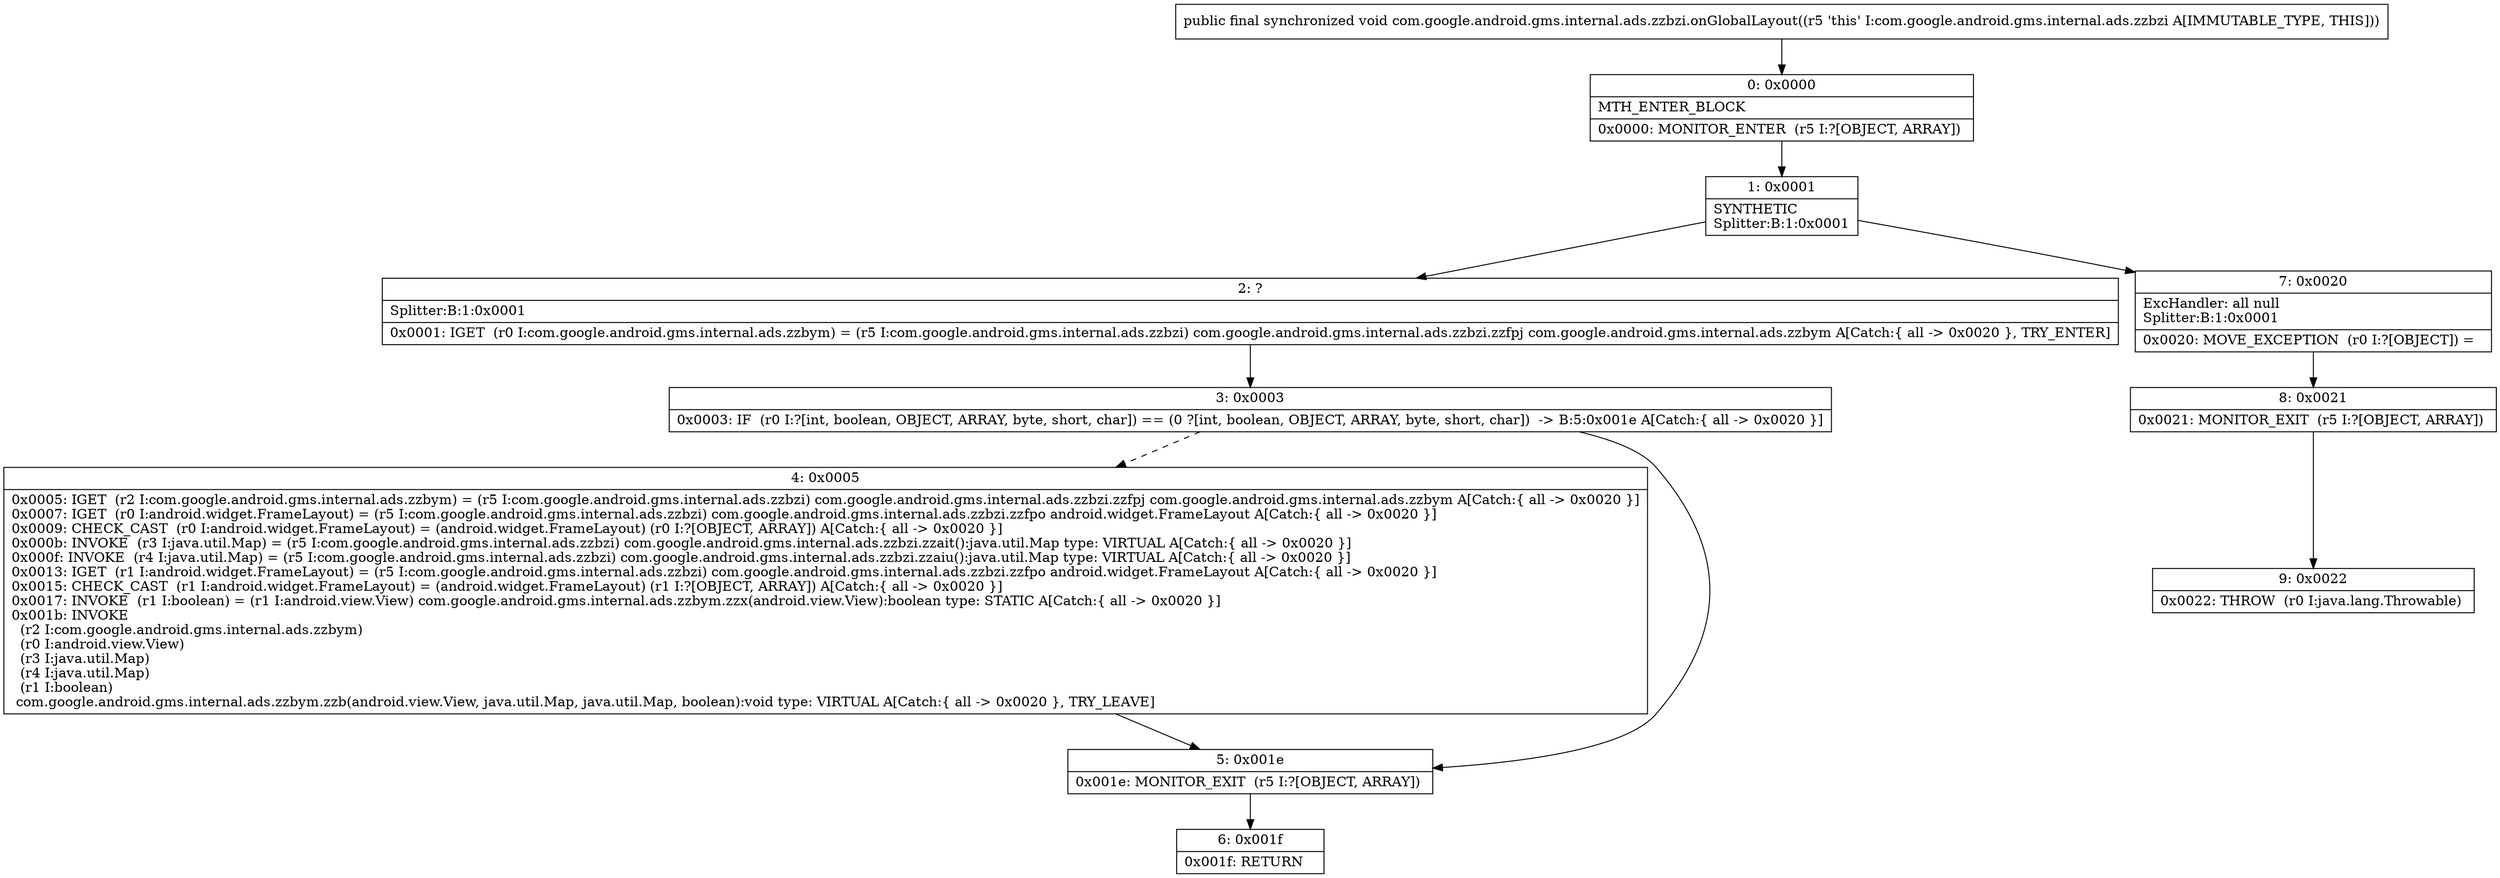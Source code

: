 digraph "CFG forcom.google.android.gms.internal.ads.zzbzi.onGlobalLayout()V" {
Node_0 [shape=record,label="{0\:\ 0x0000|MTH_ENTER_BLOCK\l|0x0000: MONITOR_ENTER  (r5 I:?[OBJECT, ARRAY]) \l}"];
Node_1 [shape=record,label="{1\:\ 0x0001|SYNTHETIC\lSplitter:B:1:0x0001\l}"];
Node_2 [shape=record,label="{2\:\ ?|Splitter:B:1:0x0001\l|0x0001: IGET  (r0 I:com.google.android.gms.internal.ads.zzbym) = (r5 I:com.google.android.gms.internal.ads.zzbzi) com.google.android.gms.internal.ads.zzbzi.zzfpj com.google.android.gms.internal.ads.zzbym A[Catch:\{ all \-\> 0x0020 \}, TRY_ENTER]\l}"];
Node_3 [shape=record,label="{3\:\ 0x0003|0x0003: IF  (r0 I:?[int, boolean, OBJECT, ARRAY, byte, short, char]) == (0 ?[int, boolean, OBJECT, ARRAY, byte, short, char])  \-\> B:5:0x001e A[Catch:\{ all \-\> 0x0020 \}]\l}"];
Node_4 [shape=record,label="{4\:\ 0x0005|0x0005: IGET  (r2 I:com.google.android.gms.internal.ads.zzbym) = (r5 I:com.google.android.gms.internal.ads.zzbzi) com.google.android.gms.internal.ads.zzbzi.zzfpj com.google.android.gms.internal.ads.zzbym A[Catch:\{ all \-\> 0x0020 \}]\l0x0007: IGET  (r0 I:android.widget.FrameLayout) = (r5 I:com.google.android.gms.internal.ads.zzbzi) com.google.android.gms.internal.ads.zzbzi.zzfpo android.widget.FrameLayout A[Catch:\{ all \-\> 0x0020 \}]\l0x0009: CHECK_CAST  (r0 I:android.widget.FrameLayout) = (android.widget.FrameLayout) (r0 I:?[OBJECT, ARRAY]) A[Catch:\{ all \-\> 0x0020 \}]\l0x000b: INVOKE  (r3 I:java.util.Map) = (r5 I:com.google.android.gms.internal.ads.zzbzi) com.google.android.gms.internal.ads.zzbzi.zzait():java.util.Map type: VIRTUAL A[Catch:\{ all \-\> 0x0020 \}]\l0x000f: INVOKE  (r4 I:java.util.Map) = (r5 I:com.google.android.gms.internal.ads.zzbzi) com.google.android.gms.internal.ads.zzbzi.zzaiu():java.util.Map type: VIRTUAL A[Catch:\{ all \-\> 0x0020 \}]\l0x0013: IGET  (r1 I:android.widget.FrameLayout) = (r5 I:com.google.android.gms.internal.ads.zzbzi) com.google.android.gms.internal.ads.zzbzi.zzfpo android.widget.FrameLayout A[Catch:\{ all \-\> 0x0020 \}]\l0x0015: CHECK_CAST  (r1 I:android.widget.FrameLayout) = (android.widget.FrameLayout) (r1 I:?[OBJECT, ARRAY]) A[Catch:\{ all \-\> 0x0020 \}]\l0x0017: INVOKE  (r1 I:boolean) = (r1 I:android.view.View) com.google.android.gms.internal.ads.zzbym.zzx(android.view.View):boolean type: STATIC A[Catch:\{ all \-\> 0x0020 \}]\l0x001b: INVOKE  \l  (r2 I:com.google.android.gms.internal.ads.zzbym)\l  (r0 I:android.view.View)\l  (r3 I:java.util.Map)\l  (r4 I:java.util.Map)\l  (r1 I:boolean)\l com.google.android.gms.internal.ads.zzbym.zzb(android.view.View, java.util.Map, java.util.Map, boolean):void type: VIRTUAL A[Catch:\{ all \-\> 0x0020 \}, TRY_LEAVE]\l}"];
Node_5 [shape=record,label="{5\:\ 0x001e|0x001e: MONITOR_EXIT  (r5 I:?[OBJECT, ARRAY]) \l}"];
Node_6 [shape=record,label="{6\:\ 0x001f|0x001f: RETURN   \l}"];
Node_7 [shape=record,label="{7\:\ 0x0020|ExcHandler: all null\lSplitter:B:1:0x0001\l|0x0020: MOVE_EXCEPTION  (r0 I:?[OBJECT]) =  \l}"];
Node_8 [shape=record,label="{8\:\ 0x0021|0x0021: MONITOR_EXIT  (r5 I:?[OBJECT, ARRAY]) \l}"];
Node_9 [shape=record,label="{9\:\ 0x0022|0x0022: THROW  (r0 I:java.lang.Throwable) \l}"];
MethodNode[shape=record,label="{public final synchronized void com.google.android.gms.internal.ads.zzbzi.onGlobalLayout((r5 'this' I:com.google.android.gms.internal.ads.zzbzi A[IMMUTABLE_TYPE, THIS])) }"];
MethodNode -> Node_0;
Node_0 -> Node_1;
Node_1 -> Node_2;
Node_1 -> Node_7;
Node_2 -> Node_3;
Node_3 -> Node_4[style=dashed];
Node_3 -> Node_5;
Node_4 -> Node_5;
Node_5 -> Node_6;
Node_7 -> Node_8;
Node_8 -> Node_9;
}

